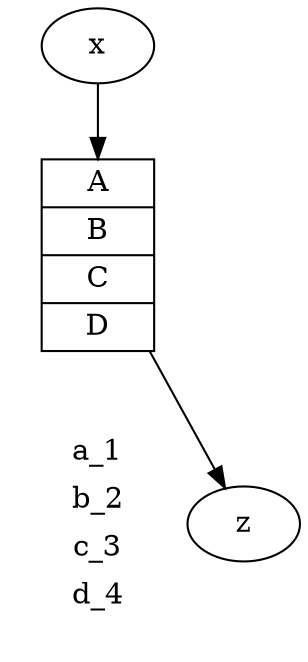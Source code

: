digraph so
{
    subgraph cluster0
    {
        rank = same{ Array }
        color = white;
        Array [ shape = record, label = "{ A | B | C | D }"] ;
        notes [ shape = record, color = white, label = "{ a_1 | b_2 | c_3 | d_4 }" ];
        Array -> notes[ style = invis ];
    }
    nodesep = .0;
    x -> Array -> z
}
